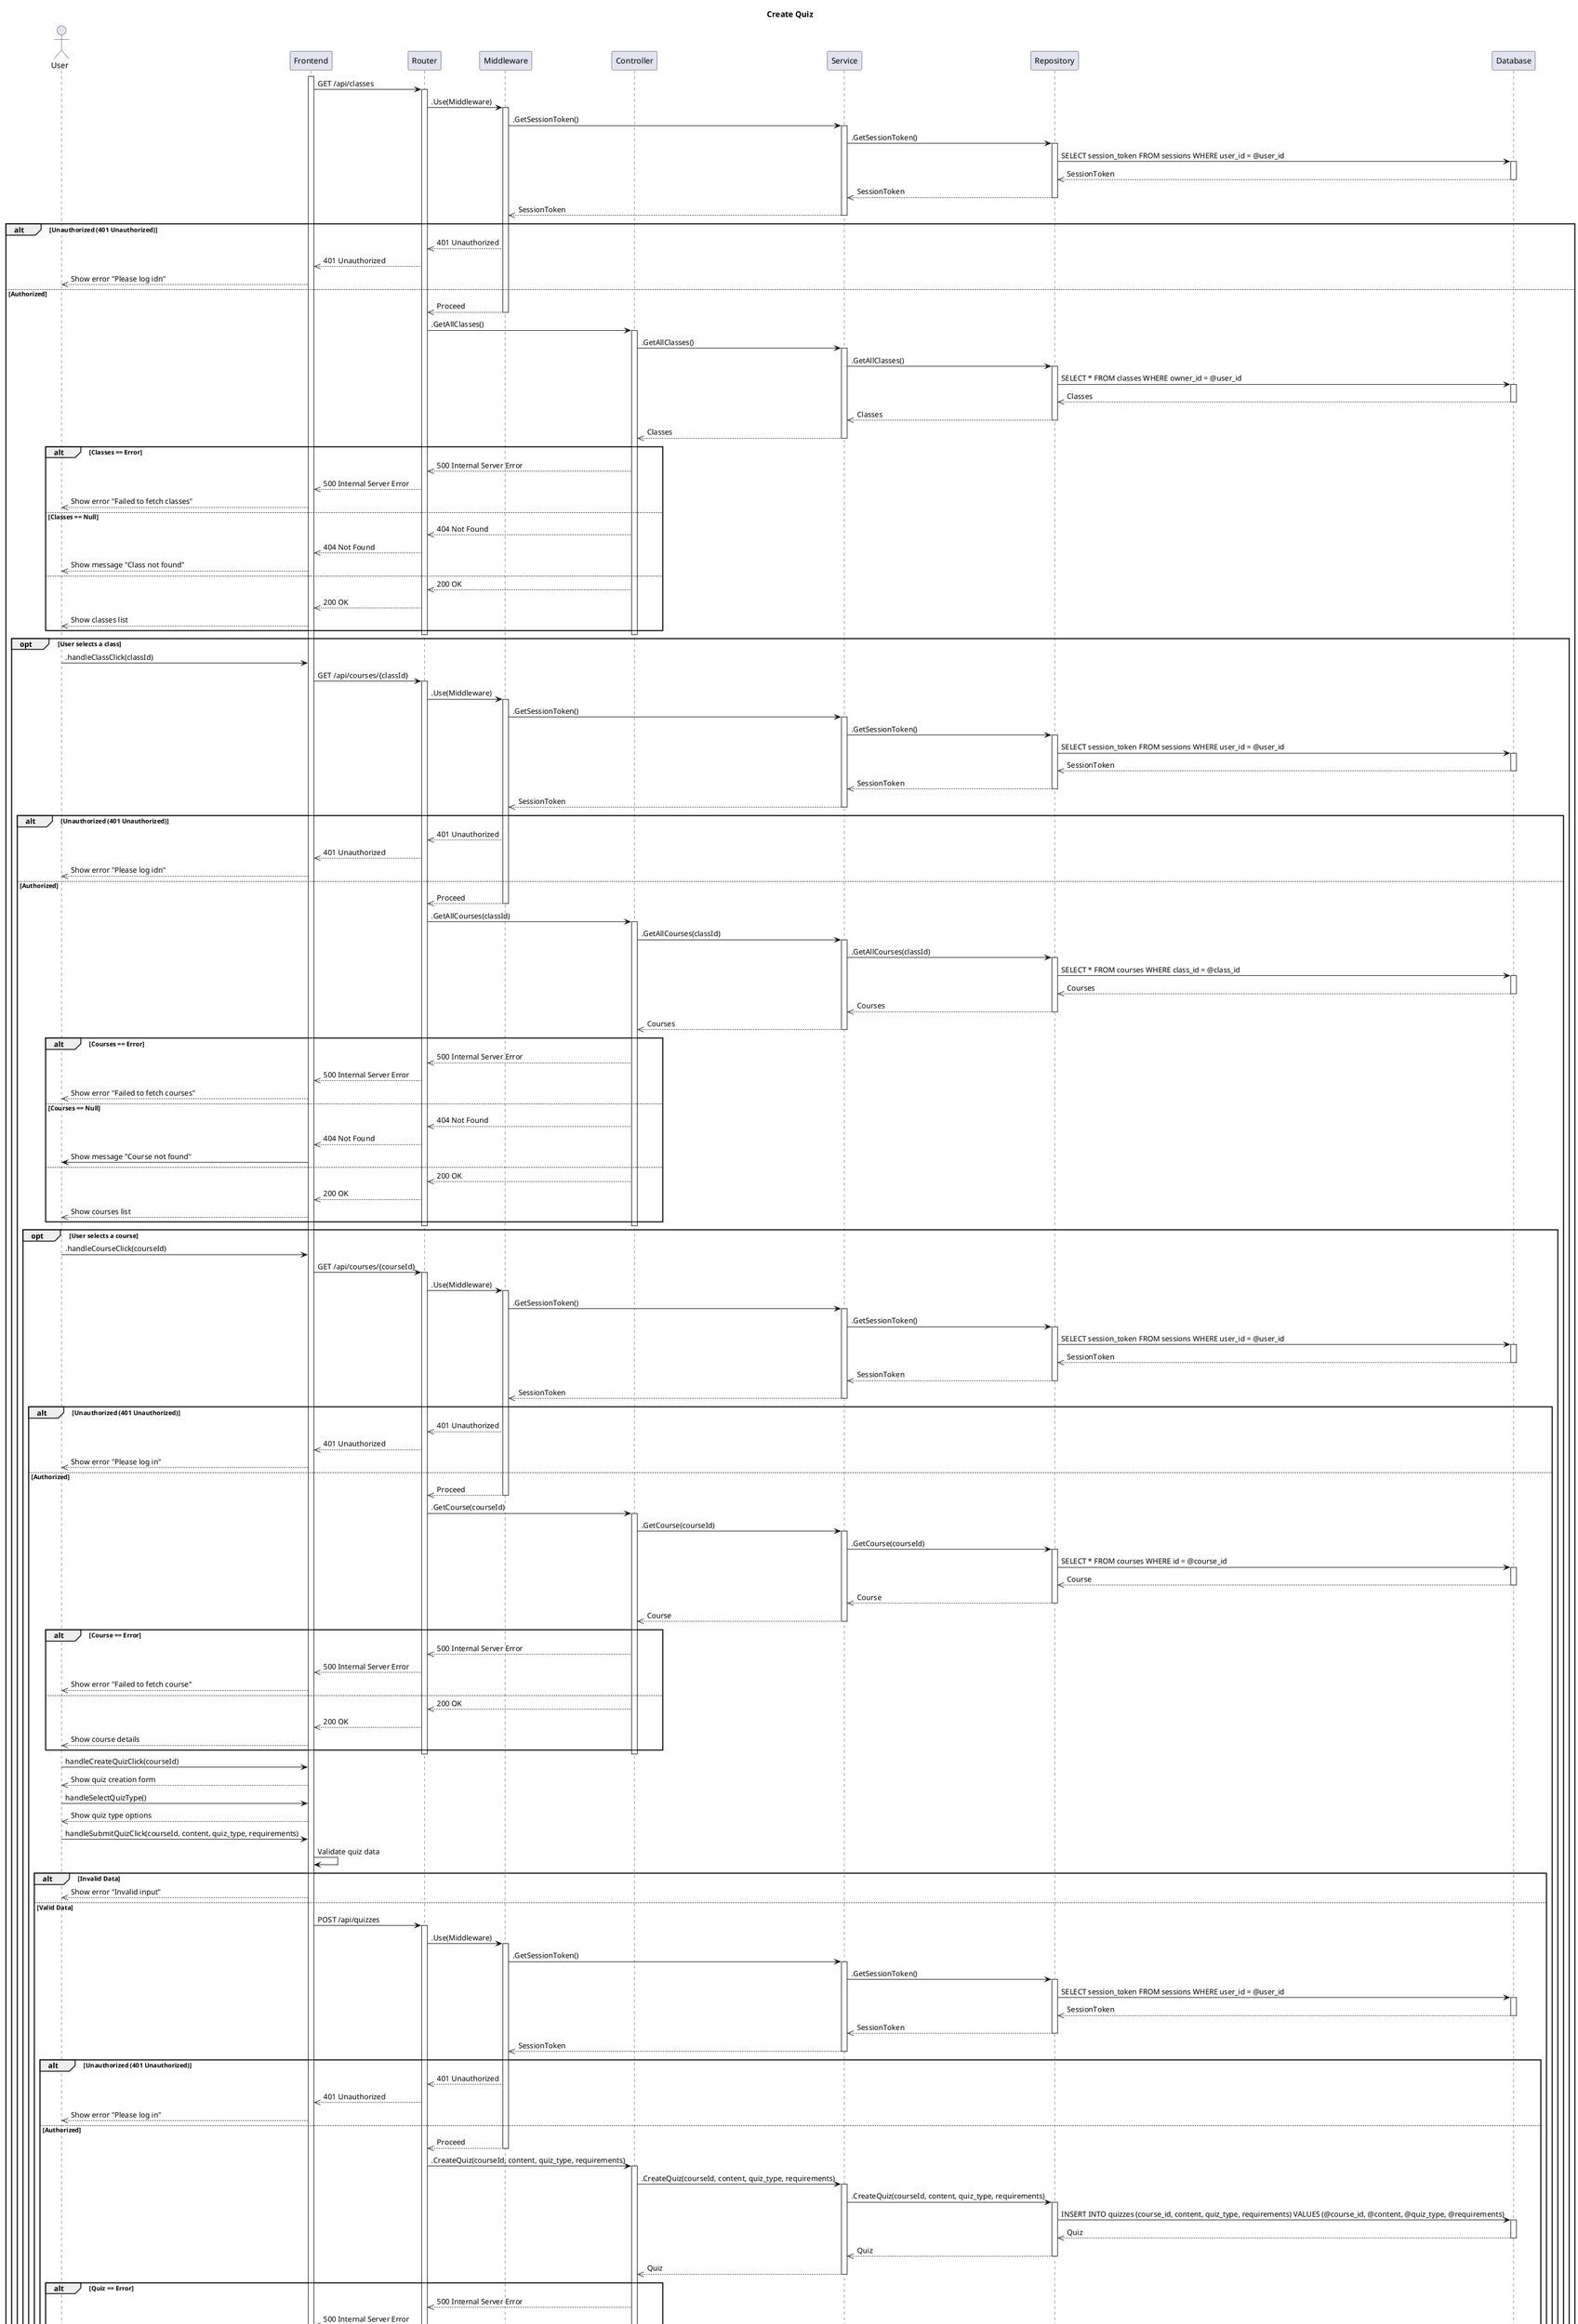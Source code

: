 @startuml SequenceDiagram
title Create Quiz

actor User
participant Frontend
participant Router
participant Middleware
participant Controller
participant Service
participant Repository
participant Database

activate Frontend


Frontend -> Router: GET /api/classes
activate Router

Router -> Middleware: .Use(Middleware)
activate Middleware
Middleware -> Service: .GetSessionToken()
activate Service
Service -> Repository: .GetSessionToken()
activate Repository
Repository -> Database: SELECT session_token FROM sessions WHERE user_id = @user_id
activate Database
Database -->> Repository: SessionToken
deactivate Database
Repository -->> Service: SessionToken
deactivate Repository
Service -->> Middleware: SessionToken
deactivate Service

alt Unauthorized (401 Unauthorized)
  Middleware -->> Router: 401 Unauthorized
  Router -->> Frontend: 401 Unauthorized
  Frontend -->> User: Show error "Please log idn"
else Authorized
  Middleware -->> Router: Proceed
  deactivate Middleware
  Router -> Controller: .GetAllClasses()
  activate Controller
  Controller -> Service: .GetAllClasses()
  activate Service
  Service -> Repository: .GetAllClasses()
  activate Repository
  Repository -> Database: SELECT * FROM classes WHERE owner_id = @user_id
  activate Database
  Database -->> Repository : Classes
  deactivate Database
  Repository -->> Service : Classes
  deactivate Repository
  Service -->> Controller : Classes
  deactivate Service
  alt Classes == Error
    Controller -->> Router : 500 Internal Server Error
    Router -->> Frontend : 500 Internal Server Error
    Frontend -->> User : Show error "Failed to fetch classes"
  else Classes == Null
    Controller -->> Router : 404 Not Found
    Router -->> Frontend : 404 Not Found
    Frontend -->> User : Show message "Class not found"
  else
    Controller -->> Router : 200 OK
    Router -->> Frontend : 200 OK
    Frontend -->> User : Show classes list
  end
  deactivate Controller
  deactivate Router

  opt User selects a class
    User -> Frontend: .handleClassClick(classId)
    Frontend -> Router: GET /api/courses/{classId}
    activate Router

    Router -> Middleware: .Use(Middleware)
    activate Middleware
    Middleware -> Service: .GetSessionToken()
    activate Service
    Service -> Repository: .GetSessionToken()
    activate Repository
    Repository -> Database: SELECT session_token FROM sessions WHERE user_id = @user_id
    activate Database
    Database -->> Repository: SessionToken
    deactivate Database
    Repository -->> Service: SessionToken
    deactivate Repository
    Service -->> Middleware: SessionToken
    deactivate Service
    alt Unauthorized (401 Unauthorized)
      Middleware -->> Router: 401 Unauthorized
      Router -->> Frontend: 401 Unauthorized
      Frontend -->> User: Show error "Please log idn"
    else Authorized
      Middleware -->> Router: Proceed
      deactivate Middleware
      Router -> Controller: .GetAllCourses(classId)
      activate Controller
      Controller -> Service: .GetAllCourses(classId)
      activate Service
      Service -> Repository: .GetAllCourses(classId)
      activate Repository
      Repository -> Database: SELECT * FROM courses WHERE class_id = @class_id
      activate Database
      Database -->> Repository : Courses
      deactivate Database
      Repository -->> Service : Courses
      deactivate Repository
      Service -->> Controller : Courses
      deactivate Service
      alt Courses == Error
        Controller -->> Router : 500 Internal Server Error
        Router -->> Frontend : 500 Internal Server Error
        Frontend -->> User : Show error "Failed to fetch courses"
      else Courses == Null
        Controller -->> Router : 404 Not Found
        Router -->> Frontend : 404 Not Found
        Frontend -> User: Show message "Course not found"
      else
        Controller -->> Router : 200 OK
        Router -->> Frontend : 200 OK
        Frontend -->> User : Show courses list
      end
      deactivate Controller
      deactivate Router
      
      opt User selects a course
        User -> Frontend: .handleCourseClick(courseId)
        Frontend -> Router: GET /api/courses/{courseId}
        activate Router
        Router -> Middleware: .Use(Middleware)
        activate Middleware
        Middleware -> Service: .GetSessionToken()
        activate Service
        Service -> Repository: .GetSessionToken()
        activate Repository
        Repository -> Database: SELECT session_token FROM sessions WHERE user_id = @user_id
        activate Database
        Database -->> Repository: SessionToken
        deactivate Database
        Repository -->> Service: SessionToken
        deactivate Repository
        Service -->> Middleware: SessionToken
        deactivate Service
        alt Unauthorized (401 Unauthorized)
          Middleware -->> Router: 401 Unauthorized
          Router -->> Frontend: 401 Unauthorized
          Frontend -->> User: Show error "Please log in"
        else Authorized
          Middleware -->> Router: Proceed
          deactivate Middleware
          Router -> Controller: .GetCourse(courseId)
          activate Controller
          Controller -> Service: .GetCourse(courseId)
          activate Service
          Service -> Repository: .GetCourse(courseId)
          activate Repository
          Repository -> Database: SELECT * FROM courses WHERE id = @course_id
          activate Database
          Database -->> Repository : Course
          deactivate Database
          Repository -->> Service : Course
          deactivate Repository
          Service -->> Controller : Course
          deactivate Service
          alt Course == Error
            Controller -->> Router : 500 Internal Server Error
            Router -->> Frontend : 500 Internal Server Error
            Frontend -->> User : Show error "Failed to fetch course"
          else
            Controller -->> Router : 200 OK
            Router -->> Frontend : 200 OK
            Frontend -->> User : Show course details
          end
          deactivate Controller
          deactivate Router
          User -> Frontend : handleCreateQuizClick(courseId)
          Frontend -->> User : Show quiz creation form
          User -> Frontend : handleSelectQuizType()
          Frontend -->> User : Show quiz type options
          User -> Frontend : handleSubmitQuizClick(courseId, content, quiz_type, requirements)
          Frontend -> Frontend : Validate quiz data
          alt Invalid Data
            Frontend -->> User : Show error "Invalid input"
          else Valid Data
            Frontend -> Router: POST /api/quizzes
            activate Router
            Router -> Middleware: .Use(Middleware)
            activate Middleware
            Middleware -> Service: .GetSessionToken()
            activate Service
            Service -> Repository: .GetSessionToken()
            activate Repository
            Repository -> Database: SELECT session_token FROM sessions WHERE user_id = @user_id
            activate Database
            Database -->> Repository: SessionToken
            deactivate Database
            Repository -->> Service: SessionToken
            deactivate Repository
            Service -->> Middleware: SessionToken
            deactivate Service
            alt Unauthorized (401 Unauthorized)
              Middleware -->> Router: 401 Unauthorized
              Router -->> Frontend: 401 Unauthorized
              Frontend -->> User: Show error "Please log in"
            else Authorized
              Middleware -->> Router: Proceed
              deactivate Middleware
              Router -> Controller: .CreateQuiz(courseId, content, quiz_type, requirements)
              activate Controller
              Controller -> Service: .CreateQuiz(courseId, content, quiz_type, requirements)
              activate Service
              Service -> Repository: .CreateQuiz(courseId, content, quiz_type, requirements)
              activate Repository
              Repository -> Database: INSERT INTO quizzes (course_id, content, quiz_type, requirements) VALUES (@course_id, @content, @quiz_type, @requirements)
              activate Database
              Database -->> Repository : Quiz
              deactivate Database
              Repository -->> Service : Quiz
              deactivate Repository
              Service -->> Controller : Quiz
              deactivate Service
              alt Quiz == Error
                Controller -->> Router : 500 Internal Server Error
                Router -->> Frontend : 500 Internal Server Error
                Frontend -->> User : Show error "Quiz creation failed"
              else
                Controller -->> Router : 201 Created
                Router -->> Frontend : 201 Created
                Frontend -->> User : Show success "Quiz created"
              end
              deactivate Controller
              deactivate Router
            end
          end
        end
      end
    end
  end
end
@enduml
